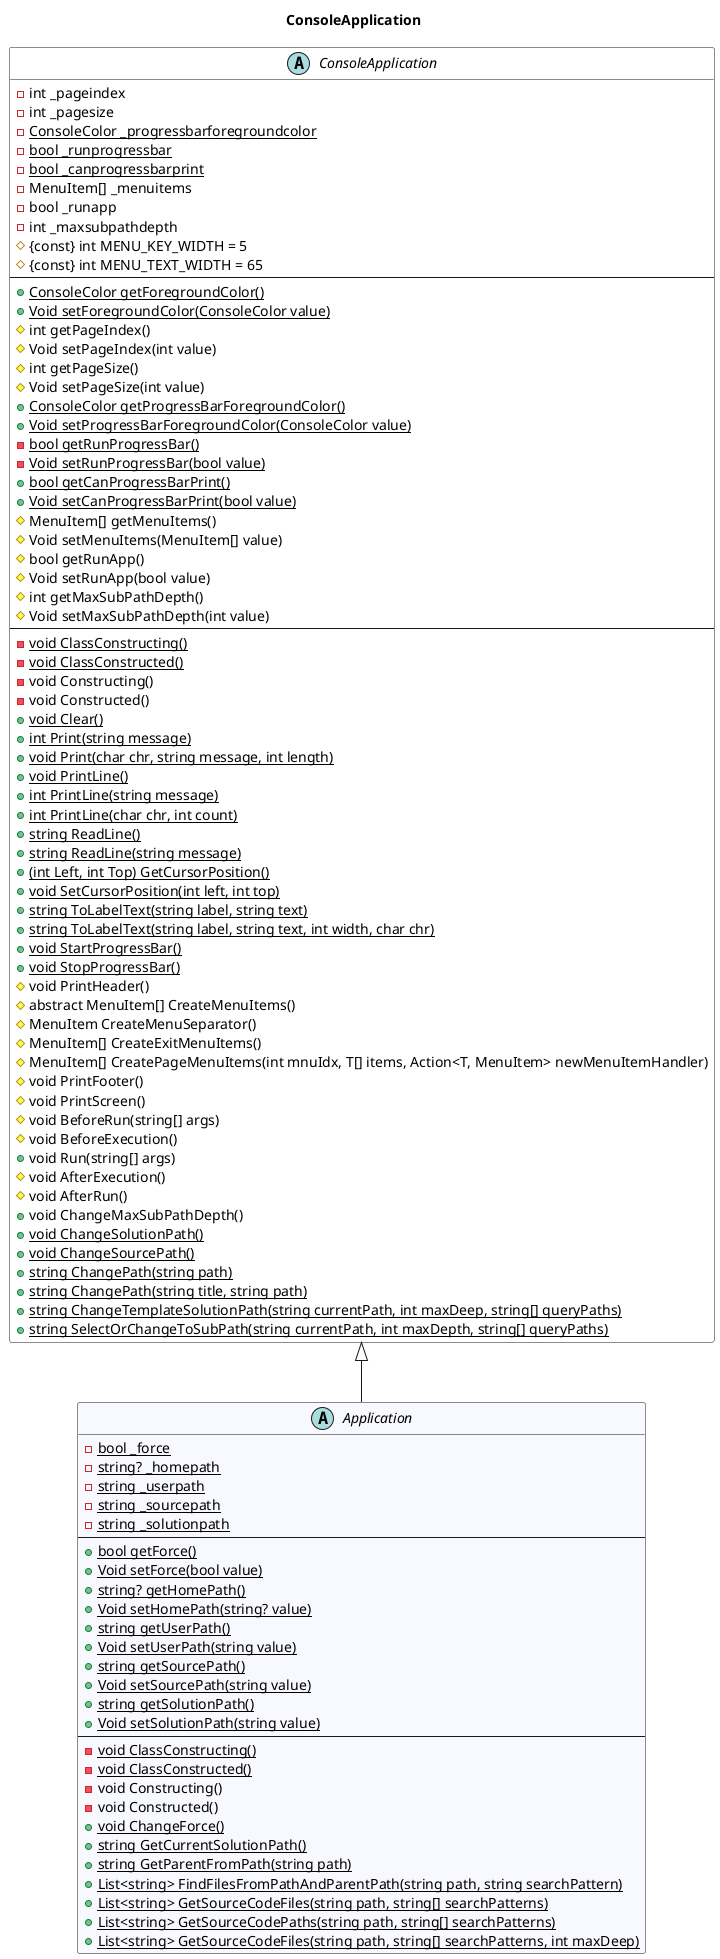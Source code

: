 @startuml ConsoleApplication
title ConsoleApplication
abstract class ConsoleApplication #White {
- int _pageindex
- int _pagesize
- {static} ConsoleColor _progressbarforegroundcolor
- {static} bool _runprogressbar
- {static} bool _canprogressbarprint
- MenuItem[] _menuitems
- bool _runapp
- int _maxsubpathdepth
# {const} int MENU_KEY_WIDTH = 5
# {const} int MENU_TEXT_WIDTH = 65
---
+ {static} ConsoleColor getForegroundColor()
+ {static} Void setForegroundColor(ConsoleColor value)
# int getPageIndex()
# Void setPageIndex(int value)
# int getPageSize()
# Void setPageSize(int value)
+ {static} ConsoleColor getProgressBarForegroundColor()
+ {static} Void setProgressBarForegroundColor(ConsoleColor value)
- {static} bool getRunProgressBar()
- {static} Void setRunProgressBar(bool value)
+ {static} bool getCanProgressBarPrint()
+ {static} Void setCanProgressBarPrint(bool value)
# MenuItem[] getMenuItems()
# Void setMenuItems(MenuItem[] value)
# bool getRunApp()
# Void setRunApp(bool value)
# int getMaxSubPathDepth()
# Void setMaxSubPathDepth(int value)
---
- {static} void ClassConstructing()
- {static} void ClassConstructed()
- void Constructing()
- void Constructed()
+ {static} void Clear()
+ {static} int Print(string message)
+ {static} void Print(char chr, string message, int length)
+ {static} void PrintLine()
+ {static} int PrintLine(string message)
+ {static} int PrintLine(char chr, int count)
+ {static} string ReadLine()
+ {static} string ReadLine(string message)
+ {static} (int Left, int Top) GetCursorPosition()
+ {static} void SetCursorPosition(int left, int top)
+ {static} string ToLabelText(string label, string text)
+ {static} string ToLabelText(string label, string text, int width, char chr)
+ {static} void StartProgressBar()
+ {static} void StopProgressBar()
# void PrintHeader()
# abstract MenuItem[] CreateMenuItems()
# MenuItem CreateMenuSeparator()
# MenuItem[] CreateExitMenuItems()
# MenuItem[] CreatePageMenuItems(int mnuIdx, T[] items, Action<T, MenuItem> newMenuItemHandler)
# void PrintFooter()
# void PrintScreen()
# void BeforeRun(string[] args)
# void BeforeExecution()
+ void Run(string[] args)
# void AfterExecution()
# void AfterRun()
+ void ChangeMaxSubPathDepth()
+ {static} void ChangeSolutionPath()
+ {static} void ChangeSourcePath()
+ {static} string ChangePath(string path)
+ {static} string ChangePath(string title, string path)
+ {static} string ChangeTemplateSolutionPath(string currentPath, int maxDeep, string[] queryPaths)
+ {static} string SelectOrChangeToSubPath(string currentPath, int maxDepth, string[] queryPaths)
}
abstract class Application #White {
- {static} bool _force
- {static} string? _homepath
- {static} string _userpath
- {static} string _sourcepath
- {static} string _solutionpath
---
+ {static} bool getForce()
+ {static} Void setForce(bool value)
+ {static} string? getHomePath()
+ {static} Void setHomePath(string? value)
+ {static} string getUserPath()
+ {static} Void setUserPath(string value)
+ {static} string getSourcePath()
+ {static} Void setSourcePath(string value)
+ {static} string getSolutionPath()
+ {static} Void setSolutionPath(string value)
---
- {static} void ClassConstructing()
- {static} void ClassConstructed()
- void Constructing()
- void Constructed()
+ {static} void ChangeForce()
+ {static} string GetCurrentSolutionPath()
+ {static} string GetParentFromPath(string path)
+ {static} List<string> FindFilesFromPathAndParentPath(string path, string searchPattern)
+ {static} List<string> GetSourceCodeFiles(string path, string[] searchPatterns)
+ {static} List<string> GetSourceCodePaths(string path, string[] searchPatterns)
+ {static} List<string> GetSourceCodeFiles(string path, string[] searchPatterns, int maxDeep)
}
ConsoleApplication <|-- Application
abstract class Application #GhostWhite
@enduml
